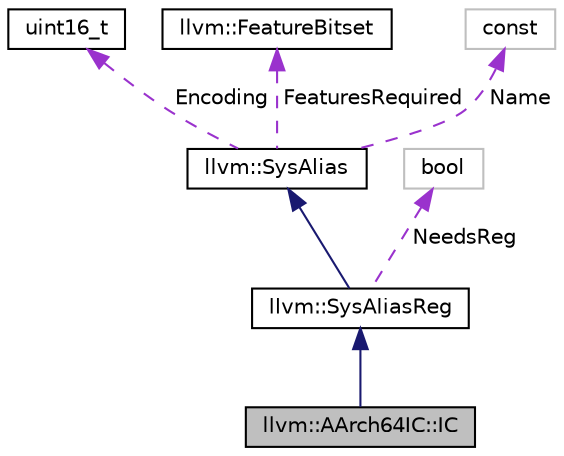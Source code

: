 digraph "llvm::AArch64IC::IC"
{
 // LATEX_PDF_SIZE
  bgcolor="transparent";
  edge [fontname="Helvetica",fontsize="10",labelfontname="Helvetica",labelfontsize="10"];
  node [fontname="Helvetica",fontsize="10",shape=record];
  Node1 [label="llvm::AArch64IC::IC",height=0.2,width=0.4,color="black", fillcolor="grey75", style="filled", fontcolor="black",tooltip=" "];
  Node2 -> Node1 [dir="back",color="midnightblue",fontsize="10",style="solid",fontname="Helvetica"];
  Node2 [label="llvm::SysAliasReg",height=0.2,width=0.4,color="black",URL="$structllvm_1_1SysAliasReg.html",tooltip=" "];
  Node3 -> Node2 [dir="back",color="midnightblue",fontsize="10",style="solid",fontname="Helvetica"];
  Node3 [label="llvm::SysAlias",height=0.2,width=0.4,color="black",URL="$structllvm_1_1SysAlias.html",tooltip=" "];
  Node4 -> Node3 [dir="back",color="darkorchid3",fontsize="10",style="dashed",label=" Encoding" ,fontname="Helvetica"];
  Node4 [label="uint16_t",height=0.2,width=0.4,color="black",URL="$classuint16__t.html",tooltip=" "];
  Node5 -> Node3 [dir="back",color="darkorchid3",fontsize="10",style="dashed",label=" FeaturesRequired" ,fontname="Helvetica"];
  Node5 [label="llvm::FeatureBitset",height=0.2,width=0.4,color="black",URL="$classllvm_1_1FeatureBitset.html",tooltip="Container class for subtarget features."];
  Node6 -> Node3 [dir="back",color="darkorchid3",fontsize="10",style="dashed",label=" Name" ,fontname="Helvetica"];
  Node6 [label="const",height=0.2,width=0.4,color="grey75",tooltip=" "];
  Node7 -> Node2 [dir="back",color="darkorchid3",fontsize="10",style="dashed",label=" NeedsReg" ,fontname="Helvetica"];
  Node7 [label="bool",height=0.2,width=0.4,color="grey75",tooltip=" "];
}

